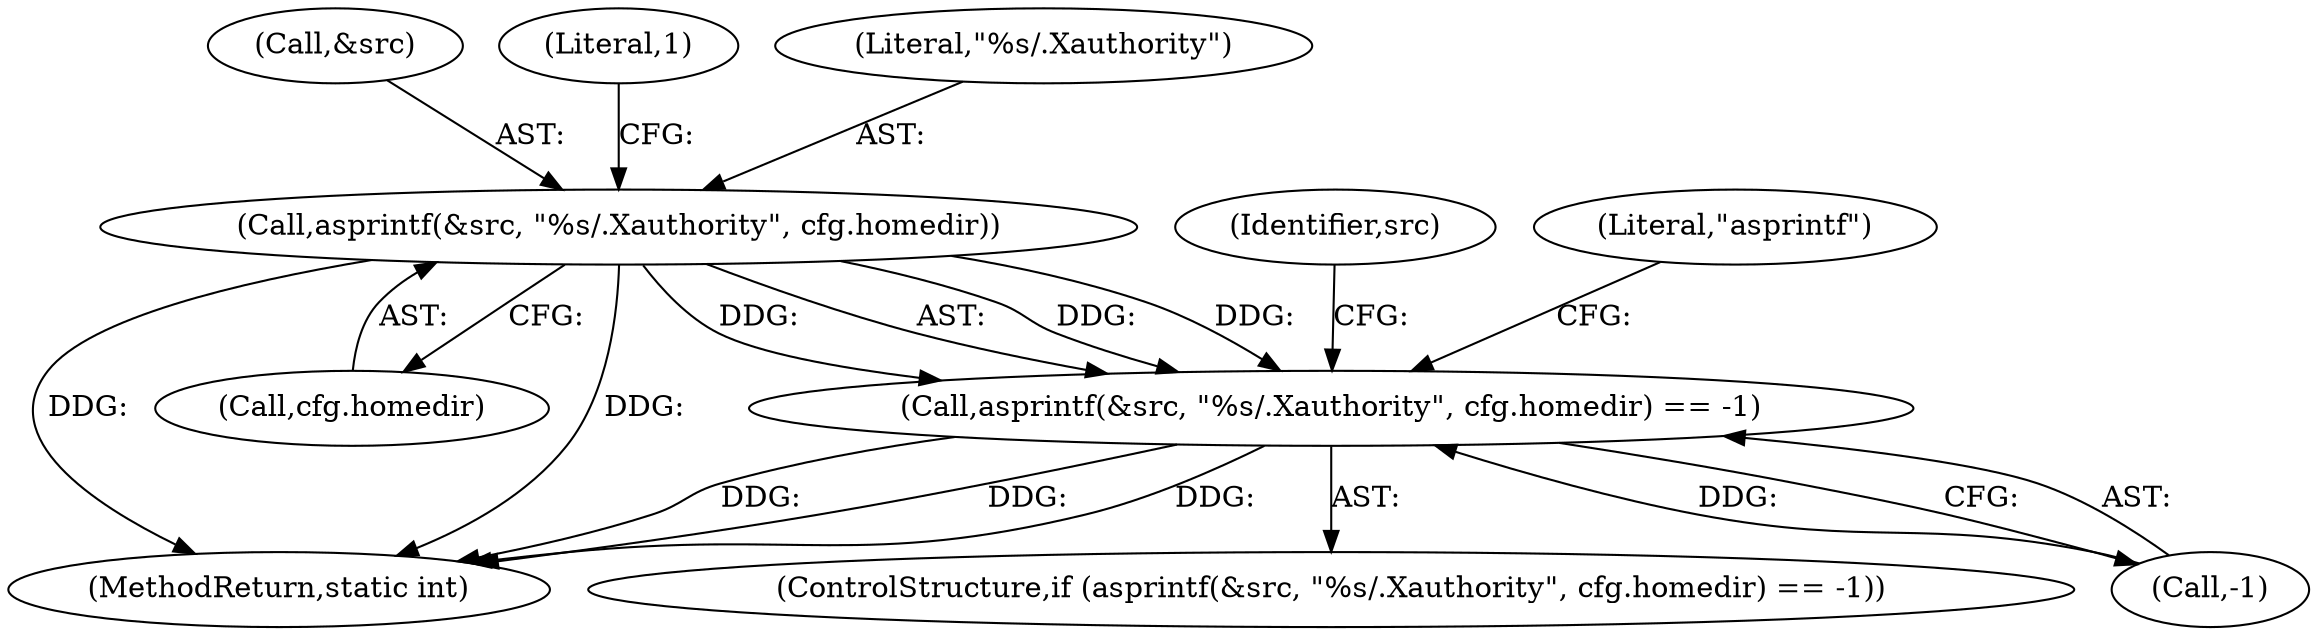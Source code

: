 digraph "0_firejail_38d418505e9ee2d326557e5639e8da49c298858f_1@API" {
"1000132" [label="(Call,asprintf(&src, \"%s/.Xauthority\", cfg.homedir))"];
"1000131" [label="(Call,asprintf(&src, \"%s/.Xauthority\", cfg.homedir) == -1)"];
"1000139" [label="(Call,-1)"];
"1000133" [label="(Call,&src)"];
"1000132" [label="(Call,asprintf(&src, \"%s/.Xauthority\", cfg.homedir))"];
"1000131" [label="(Call,asprintf(&src, \"%s/.Xauthority\", cfg.homedir) == -1)"];
"1000174" [label="(MethodReturn,static int)"];
"1000140" [label="(Literal,1)"];
"1000142" [label="(Literal,\"asprintf\")"];
"1000136" [label="(Call,cfg.homedir)"];
"1000135" [label="(Literal,\"%s/.Xauthority\")"];
"1000147" [label="(Identifier,src)"];
"1000130" [label="(ControlStructure,if (asprintf(&src, \"%s/.Xauthority\", cfg.homedir) == -1))"];
"1000132" -> "1000131"  [label="AST: "];
"1000132" -> "1000136"  [label="CFG: "];
"1000133" -> "1000132"  [label="AST: "];
"1000135" -> "1000132"  [label="AST: "];
"1000136" -> "1000132"  [label="AST: "];
"1000140" -> "1000132"  [label="CFG: "];
"1000132" -> "1000174"  [label="DDG: "];
"1000132" -> "1000174"  [label="DDG: "];
"1000132" -> "1000131"  [label="DDG: "];
"1000132" -> "1000131"  [label="DDG: "];
"1000132" -> "1000131"  [label="DDG: "];
"1000131" -> "1000130"  [label="AST: "];
"1000131" -> "1000139"  [label="CFG: "];
"1000139" -> "1000131"  [label="AST: "];
"1000142" -> "1000131"  [label="CFG: "];
"1000147" -> "1000131"  [label="CFG: "];
"1000131" -> "1000174"  [label="DDG: "];
"1000131" -> "1000174"  [label="DDG: "];
"1000131" -> "1000174"  [label="DDG: "];
"1000139" -> "1000131"  [label="DDG: "];
}

